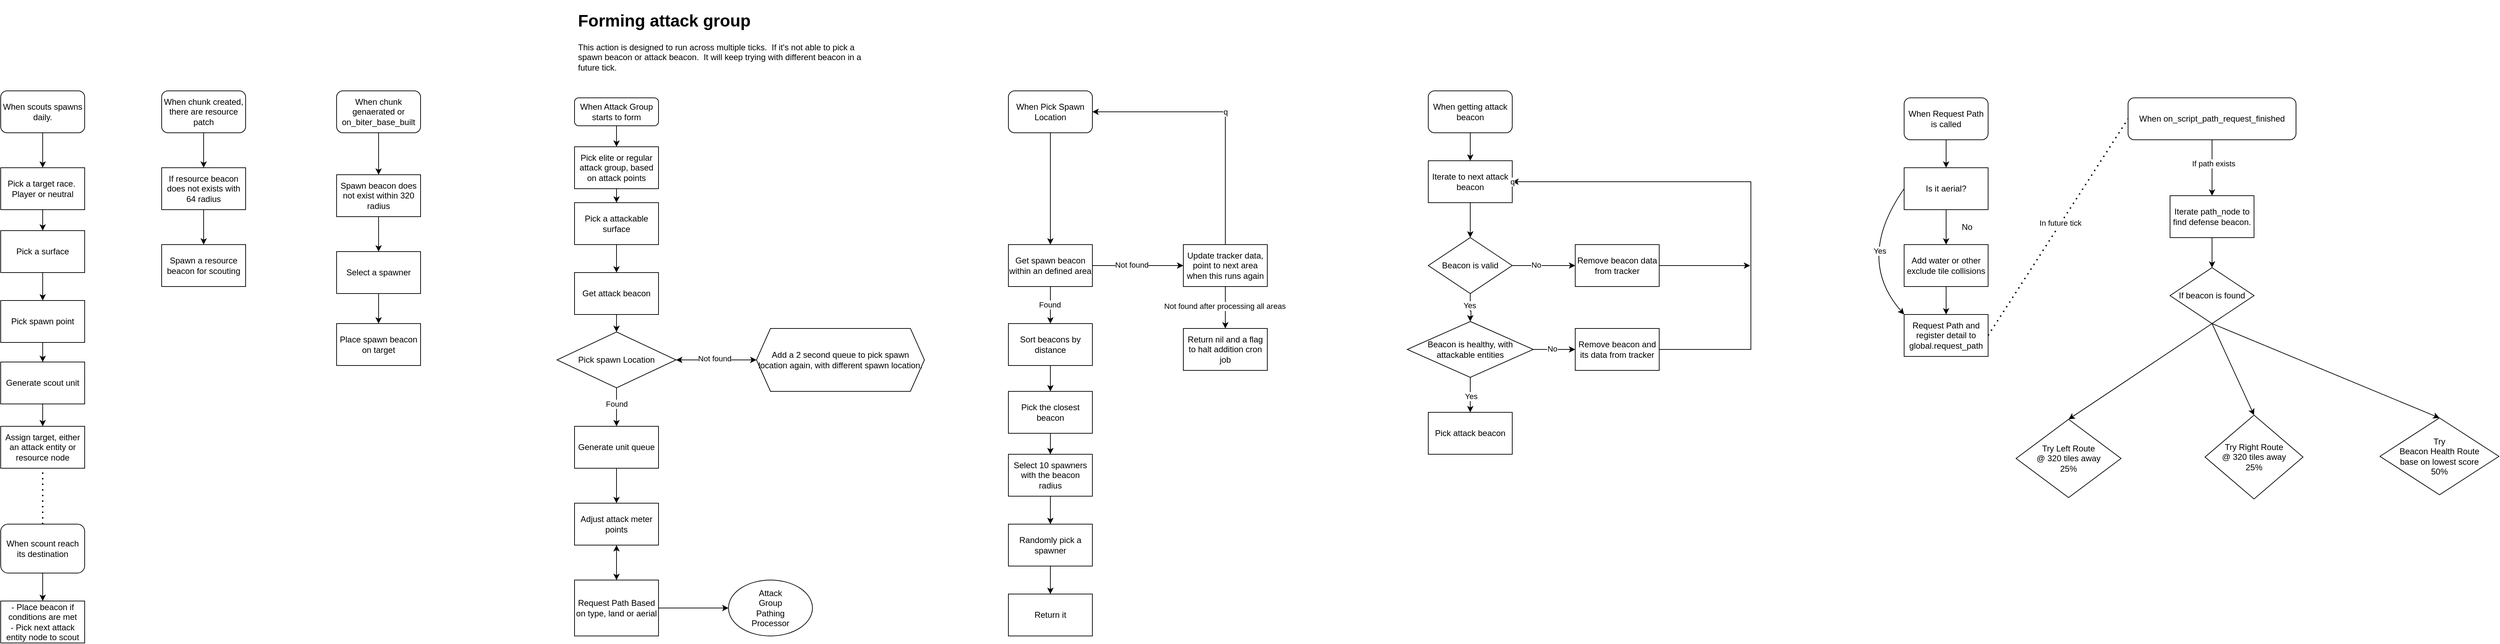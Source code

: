 <mxfile version="24.0.7" type="device">
  <diagram id="C5RBs43oDa-KdzZeNtuy" name="Page-1">
    <mxGraphModel dx="2234" dy="1146" grid="1" gridSize="10" guides="1" tooltips="1" connect="1" arrows="1" fold="1" page="0" pageScale="1" pageWidth="827" pageHeight="1169" math="0" shadow="0">
      <root>
        <mxCell id="WIyWlLk6GJQsqaUBKTNV-0" />
        <mxCell id="WIyWlLk6GJQsqaUBKTNV-1" parent="WIyWlLk6GJQsqaUBKTNV-0" />
        <mxCell id="H2UR6xtQbF_XBvmq5V8B-12" style="edgeStyle=orthogonalEdgeStyle;rounded=0;orthogonalLoop=1;jettySize=auto;html=1;exitX=0.5;exitY=1;exitDx=0;exitDy=0;entryX=0.5;entryY=0;entryDx=0;entryDy=0;" parent="WIyWlLk6GJQsqaUBKTNV-1" source="WIyWlLk6GJQsqaUBKTNV-3" target="H2UR6xtQbF_XBvmq5V8B-11" edge="1">
          <mxGeometry relative="1" as="geometry" />
        </mxCell>
        <mxCell id="WIyWlLk6GJQsqaUBKTNV-3" value="When Attack Group starts to form" style="rounded=1;whiteSpace=wrap;html=1;fontSize=12;glass=0;strokeWidth=1;shadow=0;" parent="WIyWlLk6GJQsqaUBKTNV-1" vertex="1">
          <mxGeometry x="160" y="10" width="120" height="40" as="geometry" />
        </mxCell>
        <mxCell id="H2UR6xtQbF_XBvmq5V8B-7" style="edgeStyle=orthogonalEdgeStyle;rounded=0;orthogonalLoop=1;jettySize=auto;html=1;entryX=0.5;entryY=0;entryDx=0;entryDy=0;exitX=0.5;exitY=1;exitDx=0;exitDy=0;" parent="WIyWlLk6GJQsqaUBKTNV-1" source="H2UR6xtQbF_XBvmq5V8B-11" target="H2UR6xtQbF_XBvmq5V8B-14" edge="1">
          <mxGeometry relative="1" as="geometry">
            <mxPoint x="220" y="210" as="sourcePoint" />
            <mxPoint x="220" y="270" as="targetPoint" />
          </mxGeometry>
        </mxCell>
        <mxCell id="H2UR6xtQbF_XBvmq5V8B-11" value="Pick elite or regular attack group, based on attack points" style="rounded=0;whiteSpace=wrap;html=1;" parent="WIyWlLk6GJQsqaUBKTNV-1" vertex="1">
          <mxGeometry x="160" y="80" width="120" height="60" as="geometry" />
        </mxCell>
        <mxCell id="H2UR6xtQbF_XBvmq5V8B-16" style="edgeStyle=orthogonalEdgeStyle;rounded=0;orthogonalLoop=1;jettySize=auto;html=1;exitX=0.5;exitY=1;exitDx=0;exitDy=0;entryX=0.5;entryY=0;entryDx=0;entryDy=0;" parent="WIyWlLk6GJQsqaUBKTNV-1" source="H2UR6xtQbF_XBvmq5V8B-14" target="H2UR6xtQbF_XBvmq5V8B-28" edge="1">
          <mxGeometry relative="1" as="geometry" />
        </mxCell>
        <mxCell id="H2UR6xtQbF_XBvmq5V8B-14" value="Pick a attackable surface" style="rounded=0;whiteSpace=wrap;html=1;" parent="WIyWlLk6GJQsqaUBKTNV-1" vertex="1">
          <mxGeometry x="160" y="160" width="120" height="60" as="geometry" />
        </mxCell>
        <mxCell id="H2UR6xtQbF_XBvmq5V8B-19" style="edgeStyle=orthogonalEdgeStyle;rounded=0;orthogonalLoop=1;jettySize=auto;html=1;exitX=0.5;exitY=1;exitDx=0;exitDy=0;" parent="WIyWlLk6GJQsqaUBKTNV-1" source="XqgsmhrSzL_DvYhuzCrN-27" target="H2UR6xtQbF_XBvmq5V8B-20" edge="1">
          <mxGeometry relative="1" as="geometry">
            <mxPoint x="220" y="490" as="targetPoint" />
          </mxGeometry>
        </mxCell>
        <mxCell id="XqgsmhrSzL_DvYhuzCrN-37" value="Found" style="edgeLabel;html=1;align=center;verticalAlign=middle;resizable=0;points=[];" parent="H2UR6xtQbF_XBvmq5V8B-19" vertex="1" connectable="0">
          <mxGeometry x="0.222" y="-1" relative="1" as="geometry">
            <mxPoint x="1" y="-11" as="offset" />
          </mxGeometry>
        </mxCell>
        <mxCell id="H2UR6xtQbF_XBvmq5V8B-18" value="Add a 2 second queue to pick spawn location again, with different spawn location." style="shape=hexagon;perimeter=hexagonPerimeter2;whiteSpace=wrap;html=1;fixedSize=1;" parent="WIyWlLk6GJQsqaUBKTNV-1" vertex="1">
          <mxGeometry x="420" y="340" width="240" height="90" as="geometry" />
        </mxCell>
        <mxCell id="H2UR6xtQbF_XBvmq5V8B-21" style="edgeStyle=orthogonalEdgeStyle;rounded=0;orthogonalLoop=1;jettySize=auto;html=1;" parent="WIyWlLk6GJQsqaUBKTNV-1" source="H2UR6xtQbF_XBvmq5V8B-20" target="H2UR6xtQbF_XBvmq5V8B-22" edge="1">
          <mxGeometry relative="1" as="geometry">
            <mxPoint x="220" y="620" as="targetPoint" />
          </mxGeometry>
        </mxCell>
        <mxCell id="H2UR6xtQbF_XBvmq5V8B-20" value="Generate unit queue" style="rounded=0;whiteSpace=wrap;html=1;" parent="WIyWlLk6GJQsqaUBKTNV-1" vertex="1">
          <mxGeometry x="160" y="480" width="120" height="60" as="geometry" />
        </mxCell>
        <mxCell id="H2UR6xtQbF_XBvmq5V8B-22" value="Adjust attack meter points" style="rounded=0;whiteSpace=wrap;html=1;" parent="WIyWlLk6GJQsqaUBKTNV-1" vertex="1">
          <mxGeometry x="160" y="590" width="120" height="60" as="geometry" />
        </mxCell>
        <mxCell id="H2UR6xtQbF_XBvmq5V8B-23" value="" style="endArrow=classic;startArrow=classic;html=1;rounded=0;entryX=0;entryY=0.5;entryDx=0;entryDy=0;exitX=1;exitY=0.5;exitDx=0;exitDy=0;" parent="WIyWlLk6GJQsqaUBKTNV-1" source="XqgsmhrSzL_DvYhuzCrN-27" target="H2UR6xtQbF_XBvmq5V8B-18" edge="1">
          <mxGeometry width="50" height="50" relative="1" as="geometry">
            <mxPoint x="280" y="270" as="sourcePoint" />
            <mxPoint x="400" y="269.5" as="targetPoint" />
          </mxGeometry>
        </mxCell>
        <mxCell id="XqgsmhrSzL_DvYhuzCrN-34" value="Not found" style="edgeLabel;html=1;align=center;verticalAlign=middle;resizable=0;points=[];" parent="H2UR6xtQbF_XBvmq5V8B-23" vertex="1" connectable="0">
          <mxGeometry x="-0.053" y="2" relative="1" as="geometry">
            <mxPoint as="offset" />
          </mxGeometry>
        </mxCell>
        <mxCell id="cl8FKbShSoNVyvX0lUh5-0" style="edgeStyle=orthogonalEdgeStyle;rounded=0;orthogonalLoop=1;jettySize=auto;html=1;exitX=0.5;exitY=1;exitDx=0;exitDy=0;entryX=0.5;entryY=0;entryDx=0;entryDy=0;" parent="WIyWlLk6GJQsqaUBKTNV-1" source="H2UR6xtQbF_XBvmq5V8B-26" target="H2UR6xtQbF_XBvmq5V8B-30" edge="1">
          <mxGeometry relative="1" as="geometry" />
        </mxCell>
        <mxCell id="H2UR6xtQbF_XBvmq5V8B-26" value="When Pick Spawn Location" style="rounded=1;whiteSpace=wrap;html=1;" parent="WIyWlLk6GJQsqaUBKTNV-1" vertex="1">
          <mxGeometry x="780" width="120" height="60" as="geometry" />
        </mxCell>
        <mxCell id="H2UR6xtQbF_XBvmq5V8B-28" value="Get attack beacon" style="rounded=0;whiteSpace=wrap;html=1;" parent="WIyWlLk6GJQsqaUBKTNV-1" vertex="1">
          <mxGeometry x="160" y="260" width="120" height="60" as="geometry" />
        </mxCell>
        <mxCell id="H2UR6xtQbF_XBvmq5V8B-31" style="edgeStyle=orthogonalEdgeStyle;rounded=0;orthogonalLoop=1;jettySize=auto;html=1;" parent="WIyWlLk6GJQsqaUBKTNV-1" source="H2UR6xtQbF_XBvmq5V8B-30" target="H2UR6xtQbF_XBvmq5V8B-32" edge="1">
          <mxGeometry relative="1" as="geometry">
            <mxPoint x="840" y="340" as="targetPoint" />
          </mxGeometry>
        </mxCell>
        <mxCell id="XqgsmhrSzL_DvYhuzCrN-33" value="Found" style="edgeLabel;html=1;align=center;verticalAlign=middle;resizable=0;points=[];" parent="H2UR6xtQbF_XBvmq5V8B-31" vertex="1" connectable="0">
          <mxGeometry x="-0.038" y="-1" relative="1" as="geometry">
            <mxPoint as="offset" />
          </mxGeometry>
        </mxCell>
        <mxCell id="H2UR6xtQbF_XBvmq5V8B-44" style="edgeStyle=orthogonalEdgeStyle;rounded=0;orthogonalLoop=1;jettySize=auto;html=1;" parent="WIyWlLk6GJQsqaUBKTNV-1" source="H2UR6xtQbF_XBvmq5V8B-30" edge="1">
          <mxGeometry relative="1" as="geometry">
            <mxPoint x="1030" y="250" as="targetPoint" />
          </mxGeometry>
        </mxCell>
        <mxCell id="XqgsmhrSzL_DvYhuzCrN-32" value="Not found" style="edgeLabel;html=1;align=center;verticalAlign=middle;resizable=0;points=[];" parent="H2UR6xtQbF_XBvmq5V8B-44" vertex="1" connectable="0">
          <mxGeometry x="-0.142" y="1" relative="1" as="geometry">
            <mxPoint as="offset" />
          </mxGeometry>
        </mxCell>
        <mxCell id="H2UR6xtQbF_XBvmq5V8B-30" value="Get spawn beacon within an defined area" style="rounded=0;whiteSpace=wrap;html=1;" parent="WIyWlLk6GJQsqaUBKTNV-1" vertex="1">
          <mxGeometry x="780" y="220" width="120" height="60" as="geometry" />
        </mxCell>
        <mxCell id="H2UR6xtQbF_XBvmq5V8B-33" style="edgeStyle=orthogonalEdgeStyle;rounded=0;orthogonalLoop=1;jettySize=auto;html=1;" parent="WIyWlLk6GJQsqaUBKTNV-1" source="H2UR6xtQbF_XBvmq5V8B-32" target="H2UR6xtQbF_XBvmq5V8B-34" edge="1">
          <mxGeometry relative="1" as="geometry">
            <mxPoint x="840" y="430" as="targetPoint" />
          </mxGeometry>
        </mxCell>
        <mxCell id="H2UR6xtQbF_XBvmq5V8B-32" value="Sort beacons by distance" style="rounded=0;whiteSpace=wrap;html=1;" parent="WIyWlLk6GJQsqaUBKTNV-1" vertex="1">
          <mxGeometry x="780" y="333" width="120" height="60" as="geometry" />
        </mxCell>
        <mxCell id="H2UR6xtQbF_XBvmq5V8B-35" style="edgeStyle=orthogonalEdgeStyle;rounded=0;orthogonalLoop=1;jettySize=auto;html=1;" parent="WIyWlLk6GJQsqaUBKTNV-1" source="H2UR6xtQbF_XBvmq5V8B-34" target="H2UR6xtQbF_XBvmq5V8B-36" edge="1">
          <mxGeometry relative="1" as="geometry">
            <mxPoint x="840" y="550" as="targetPoint" />
          </mxGeometry>
        </mxCell>
        <mxCell id="H2UR6xtQbF_XBvmq5V8B-34" value="Pick the closest beacon" style="rounded=0;whiteSpace=wrap;html=1;" parent="WIyWlLk6GJQsqaUBKTNV-1" vertex="1">
          <mxGeometry x="780" y="430" width="120" height="60" as="geometry" />
        </mxCell>
        <mxCell id="H2UR6xtQbF_XBvmq5V8B-37" style="edgeStyle=orthogonalEdgeStyle;rounded=0;orthogonalLoop=1;jettySize=auto;html=1;" parent="WIyWlLk6GJQsqaUBKTNV-1" source="H2UR6xtQbF_XBvmq5V8B-36" target="H2UR6xtQbF_XBvmq5V8B-38" edge="1">
          <mxGeometry relative="1" as="geometry">
            <mxPoint x="840" y="630" as="targetPoint" />
          </mxGeometry>
        </mxCell>
        <mxCell id="H2UR6xtQbF_XBvmq5V8B-36" value="Select 10 spawners with the beacon radius" style="rounded=0;whiteSpace=wrap;html=1;" parent="WIyWlLk6GJQsqaUBKTNV-1" vertex="1">
          <mxGeometry x="780" y="520" width="120" height="60" as="geometry" />
        </mxCell>
        <mxCell id="H2UR6xtQbF_XBvmq5V8B-41" style="edgeStyle=orthogonalEdgeStyle;rounded=0;orthogonalLoop=1;jettySize=auto;html=1;exitX=0.5;exitY=1;exitDx=0;exitDy=0;" parent="WIyWlLk6GJQsqaUBKTNV-1" source="H2UR6xtQbF_XBvmq5V8B-38" target="H2UR6xtQbF_XBvmq5V8B-42" edge="1">
          <mxGeometry relative="1" as="geometry">
            <mxPoint x="840" y="720" as="targetPoint" />
          </mxGeometry>
        </mxCell>
        <mxCell id="H2UR6xtQbF_XBvmq5V8B-38" value="Randomly pick a spawner" style="rounded=0;whiteSpace=wrap;html=1;" parent="WIyWlLk6GJQsqaUBKTNV-1" vertex="1">
          <mxGeometry x="780" y="620" width="120" height="60" as="geometry" />
        </mxCell>
        <mxCell id="H2UR6xtQbF_XBvmq5V8B-42" value="Return it" style="rounded=0;whiteSpace=wrap;html=1;" parent="WIyWlLk6GJQsqaUBKTNV-1" vertex="1">
          <mxGeometry x="780" y="720" width="120" height="60" as="geometry" />
        </mxCell>
        <mxCell id="H2UR6xtQbF_XBvmq5V8B-49" value="q" style="edgeStyle=orthogonalEdgeStyle;rounded=0;orthogonalLoop=1;jettySize=auto;html=1;entryX=1;entryY=0.5;entryDx=0;entryDy=0;" parent="WIyWlLk6GJQsqaUBKTNV-1" source="H2UR6xtQbF_XBvmq5V8B-48" target="H2UR6xtQbF_XBvmq5V8B-26" edge="1">
          <mxGeometry relative="1" as="geometry">
            <mxPoint x="1090" y="20" as="targetPoint" />
            <Array as="points">
              <mxPoint x="1090" y="30" />
            </Array>
          </mxGeometry>
        </mxCell>
        <mxCell id="H2UR6xtQbF_XBvmq5V8B-48" value="Update tracker data, point to next area when this runs again" style="rounded=0;whiteSpace=wrap;html=1;" parent="WIyWlLk6GJQsqaUBKTNV-1" vertex="1">
          <mxGeometry x="1030" y="220" width="120" height="60" as="geometry" />
        </mxCell>
        <mxCell id="H2UR6xtQbF_XBvmq5V8B-51" value="" style="endArrow=classic;html=1;rounded=0;exitX=0.5;exitY=1;exitDx=0;exitDy=0;" parent="WIyWlLk6GJQsqaUBKTNV-1" source="H2UR6xtQbF_XBvmq5V8B-48" edge="1">
          <mxGeometry width="50" height="50" relative="1" as="geometry">
            <mxPoint x="860" y="360" as="sourcePoint" />
            <mxPoint x="1090" y="340" as="targetPoint" />
          </mxGeometry>
        </mxCell>
        <mxCell id="XqgsmhrSzL_DvYhuzCrN-31" value="Not found after processing all areas" style="edgeLabel;html=1;align=center;verticalAlign=middle;resizable=0;points=[];" parent="H2UR6xtQbF_XBvmq5V8B-51" vertex="1" connectable="0">
          <mxGeometry x="-0.117" y="-1" relative="1" as="geometry">
            <mxPoint y="1" as="offset" />
          </mxGeometry>
        </mxCell>
        <mxCell id="H2UR6xtQbF_XBvmq5V8B-53" value="Return nil and a flag to halt addition cron job" style="rounded=0;whiteSpace=wrap;html=1;" parent="WIyWlLk6GJQsqaUBKTNV-1" vertex="1">
          <mxGeometry x="1030" y="340" width="120" height="60" as="geometry" />
        </mxCell>
        <mxCell id="H2UR6xtQbF_XBvmq5V8B-55" style="edgeStyle=orthogonalEdgeStyle;rounded=0;orthogonalLoop=1;jettySize=auto;html=1;exitX=0.5;exitY=1;exitDx=0;exitDy=0;" parent="WIyWlLk6GJQsqaUBKTNV-1" source="H2UR6xtQbF_XBvmq5V8B-54" target="H2UR6xtQbF_XBvmq5V8B-56" edge="1">
          <mxGeometry relative="1" as="geometry">
            <mxPoint x="1440" y="90" as="targetPoint" />
          </mxGeometry>
        </mxCell>
        <mxCell id="H2UR6xtQbF_XBvmq5V8B-54" value="When getting attack beacon" style="rounded=1;whiteSpace=wrap;html=1;" parent="WIyWlLk6GJQsqaUBKTNV-1" vertex="1">
          <mxGeometry x="1380" width="120" height="60" as="geometry" />
        </mxCell>
        <mxCell id="H2UR6xtQbF_XBvmq5V8B-56" value="Iterate to next attack beacon" style="rounded=0;whiteSpace=wrap;html=1;" parent="WIyWlLk6GJQsqaUBKTNV-1" vertex="1">
          <mxGeometry x="1380" y="100" width="120" height="60" as="geometry" />
        </mxCell>
        <mxCell id="H2UR6xtQbF_XBvmq5V8B-64" style="edgeStyle=orthogonalEdgeStyle;rounded=0;orthogonalLoop=1;jettySize=auto;html=1;exitX=0.5;exitY=1;exitDx=0;exitDy=0;entryX=0.5;entryY=0;entryDx=0;entryDy=0;" parent="WIyWlLk6GJQsqaUBKTNV-1" source="XqgsmhrSzL_DvYhuzCrN-28" target="XqgsmhrSzL_DvYhuzCrN-41" edge="1">
          <mxGeometry relative="1" as="geometry">
            <mxPoint x="1440" y="340" as="targetPoint" />
            <Array as="points">
              <mxPoint x="1440" y="315" />
              <mxPoint x="1441" y="315" />
              <mxPoint x="1441" y="323" />
            </Array>
          </mxGeometry>
        </mxCell>
        <mxCell id="XqgsmhrSzL_DvYhuzCrN-30" value="Yes" style="edgeLabel;html=1;align=center;verticalAlign=middle;resizable=0;points=[];" parent="H2UR6xtQbF_XBvmq5V8B-64" vertex="1" connectable="0">
          <mxGeometry x="-0.18" y="-1" relative="1" as="geometry">
            <mxPoint as="offset" />
          </mxGeometry>
        </mxCell>
        <mxCell id="H2UR6xtQbF_XBvmq5V8B-66" style="edgeStyle=orthogonalEdgeStyle;rounded=0;orthogonalLoop=1;jettySize=auto;html=1;exitX=1;exitY=0.5;exitDx=0;exitDy=0;" parent="WIyWlLk6GJQsqaUBKTNV-1" source="XqgsmhrSzL_DvYhuzCrN-28" target="H2UR6xtQbF_XBvmq5V8B-67" edge="1">
          <mxGeometry relative="1" as="geometry">
            <mxPoint x="1560" y="250" as="targetPoint" />
          </mxGeometry>
        </mxCell>
        <mxCell id="XqgsmhrSzL_DvYhuzCrN-29" value="No" style="edgeLabel;html=1;align=center;verticalAlign=middle;resizable=0;points=[];" parent="H2UR6xtQbF_XBvmq5V8B-66" vertex="1" connectable="0">
          <mxGeometry x="-0.244" y="2" relative="1" as="geometry">
            <mxPoint y="1" as="offset" />
          </mxGeometry>
        </mxCell>
        <mxCell id="H2UR6xtQbF_XBvmq5V8B-61" value="" style="endArrow=classic;html=1;rounded=0;exitX=0.5;exitY=1;exitDx=0;exitDy=0;entryX=0.5;entryY=0;entryDx=0;entryDy=0;" parent="WIyWlLk6GJQsqaUBKTNV-1" source="H2UR6xtQbF_XBvmq5V8B-56" target="XqgsmhrSzL_DvYhuzCrN-28" edge="1">
          <mxGeometry width="50" height="50" relative="1" as="geometry">
            <mxPoint x="1430" y="360" as="sourcePoint" />
            <mxPoint x="1440" y="220" as="targetPoint" />
          </mxGeometry>
        </mxCell>
        <mxCell id="H2UR6xtQbF_XBvmq5V8B-68" style="edgeStyle=orthogonalEdgeStyle;rounded=0;orthogonalLoop=1;jettySize=auto;html=1;exitX=1;exitY=0.5;exitDx=0;exitDy=0;" parent="WIyWlLk6GJQsqaUBKTNV-1" source="XqgsmhrSzL_DvYhuzCrN-41" target="H2UR6xtQbF_XBvmq5V8B-69" edge="1">
          <mxGeometry relative="1" as="geometry">
            <mxPoint x="1580" y="370" as="targetPoint" />
            <mxPoint x="1500" y="370" as="sourcePoint" />
          </mxGeometry>
        </mxCell>
        <mxCell id="XqgsmhrSzL_DvYhuzCrN-42" value="No" style="edgeLabel;html=1;align=center;verticalAlign=middle;resizable=0;points=[];" parent="H2UR6xtQbF_XBvmq5V8B-68" vertex="1" connectable="0">
          <mxGeometry x="-0.141" y="1" relative="1" as="geometry">
            <mxPoint x="1" as="offset" />
          </mxGeometry>
        </mxCell>
        <mxCell id="H2UR6xtQbF_XBvmq5V8B-71" style="edgeStyle=orthogonalEdgeStyle;rounded=0;orthogonalLoop=1;jettySize=auto;html=1;exitX=0.5;exitY=1;exitDx=0;exitDy=0;" parent="WIyWlLk6GJQsqaUBKTNV-1" source="XqgsmhrSzL_DvYhuzCrN-41" target="H2UR6xtQbF_XBvmq5V8B-72" edge="1">
          <mxGeometry relative="1" as="geometry">
            <mxPoint x="1440" y="450" as="targetPoint" />
            <mxPoint x="1440" y="400" as="sourcePoint" />
          </mxGeometry>
        </mxCell>
        <mxCell id="XqgsmhrSzL_DvYhuzCrN-43" value="Yes" style="edgeLabel;html=1;align=center;verticalAlign=middle;resizable=0;points=[];" parent="H2UR6xtQbF_XBvmq5V8B-71" vertex="1" connectable="0">
          <mxGeometry x="0.018" y="1" relative="1" as="geometry">
            <mxPoint y="1" as="offset" />
          </mxGeometry>
        </mxCell>
        <mxCell id="H2UR6xtQbF_XBvmq5V8B-74" style="edgeStyle=orthogonalEdgeStyle;rounded=0;orthogonalLoop=1;jettySize=auto;html=1;exitX=1;exitY=0.5;exitDx=0;exitDy=0;" parent="WIyWlLk6GJQsqaUBKTNV-1" source="H2UR6xtQbF_XBvmq5V8B-67" edge="1">
          <mxGeometry relative="1" as="geometry">
            <mxPoint x="1840" y="250" as="targetPoint" />
          </mxGeometry>
        </mxCell>
        <mxCell id="H2UR6xtQbF_XBvmq5V8B-67" value="Remove beacon data from tracker" style="rounded=0;whiteSpace=wrap;html=1;" parent="WIyWlLk6GJQsqaUBKTNV-1" vertex="1">
          <mxGeometry x="1590" y="220" width="120" height="60" as="geometry" />
        </mxCell>
        <mxCell id="H2UR6xtQbF_XBvmq5V8B-73" value="q" style="edgeStyle=orthogonalEdgeStyle;rounded=0;orthogonalLoop=1;jettySize=auto;html=1;entryX=1;entryY=0.5;entryDx=0;entryDy=0;" parent="WIyWlLk6GJQsqaUBKTNV-1" source="H2UR6xtQbF_XBvmq5V8B-69" target="H2UR6xtQbF_XBvmq5V8B-56" edge="1">
          <mxGeometry x="1" relative="1" as="geometry">
            <mxPoint x="1840" y="110" as="targetPoint" />
            <Array as="points">
              <mxPoint x="1841" y="370" />
              <mxPoint x="1841" y="130" />
            </Array>
            <mxPoint as="offset" />
          </mxGeometry>
        </mxCell>
        <mxCell id="H2UR6xtQbF_XBvmq5V8B-69" value="Remove beacon and its data from tracker" style="rounded=0;whiteSpace=wrap;html=1;" parent="WIyWlLk6GJQsqaUBKTNV-1" vertex="1">
          <mxGeometry x="1590" y="340" width="120" height="60" as="geometry" />
        </mxCell>
        <mxCell id="H2UR6xtQbF_XBvmq5V8B-72" value="Pick attack beacon" style="rounded=0;whiteSpace=wrap;html=1;" parent="WIyWlLk6GJQsqaUBKTNV-1" vertex="1">
          <mxGeometry x="1380" y="460" width="120" height="60" as="geometry" />
        </mxCell>
        <mxCell id="H2UR6xtQbF_XBvmq5V8B-75" value="When chunk genaerated or on_biter_base_built" style="rounded=1;whiteSpace=wrap;html=1;" parent="WIyWlLk6GJQsqaUBKTNV-1" vertex="1">
          <mxGeometry x="-180" width="120" height="60" as="geometry" />
        </mxCell>
        <mxCell id="H2UR6xtQbF_XBvmq5V8B-76" value="" style="endArrow=classic;html=1;rounded=0;exitX=0.5;exitY=1;exitDx=0;exitDy=0;" parent="WIyWlLk6GJQsqaUBKTNV-1" source="H2UR6xtQbF_XBvmq5V8B-75" edge="1">
          <mxGeometry width="50" height="50" relative="1" as="geometry">
            <mxPoint x="-340" y="160" as="sourcePoint" />
            <mxPoint x="-120" y="120" as="targetPoint" />
          </mxGeometry>
        </mxCell>
        <mxCell id="H2UR6xtQbF_XBvmq5V8B-78" style="edgeStyle=orthogonalEdgeStyle;rounded=0;orthogonalLoop=1;jettySize=auto;html=1;" parent="WIyWlLk6GJQsqaUBKTNV-1" source="H2UR6xtQbF_XBvmq5V8B-77" target="H2UR6xtQbF_XBvmq5V8B-79" edge="1">
          <mxGeometry relative="1" as="geometry">
            <mxPoint x="-120" y="230" as="targetPoint" />
          </mxGeometry>
        </mxCell>
        <mxCell id="H2UR6xtQbF_XBvmq5V8B-77" value="Spawn beacon does not exist within 320 radius" style="rounded=0;whiteSpace=wrap;html=1;" parent="WIyWlLk6GJQsqaUBKTNV-1" vertex="1">
          <mxGeometry x="-180" y="120" width="120" height="60" as="geometry" />
        </mxCell>
        <mxCell id="H2UR6xtQbF_XBvmq5V8B-79" value="Select a spawner" style="rounded=0;whiteSpace=wrap;html=1;" parent="WIyWlLk6GJQsqaUBKTNV-1" vertex="1">
          <mxGeometry x="-180" y="230" width="120" height="60" as="geometry" />
        </mxCell>
        <mxCell id="H2UR6xtQbF_XBvmq5V8B-80" value="" style="endArrow=classic;html=1;rounded=0;exitX=0.5;exitY=1;exitDx=0;exitDy=0;" parent="WIyWlLk6GJQsqaUBKTNV-1" source="H2UR6xtQbF_XBvmq5V8B-79" target="H2UR6xtQbF_XBvmq5V8B-81" edge="1">
          <mxGeometry width="50" height="50" relative="1" as="geometry">
            <mxPoint x="-340" y="160" as="sourcePoint" />
            <mxPoint x="-120" y="350" as="targetPoint" />
          </mxGeometry>
        </mxCell>
        <mxCell id="H2UR6xtQbF_XBvmq5V8B-81" value="Place spawn beacon on target" style="rounded=0;whiteSpace=wrap;html=1;" parent="WIyWlLk6GJQsqaUBKTNV-1" vertex="1">
          <mxGeometry x="-180" y="333" width="120" height="60" as="geometry" />
        </mxCell>
        <mxCell id="H2UR6xtQbF_XBvmq5V8B-84" value="&lt;h1&gt;Forming attack group&lt;/h1&gt;&lt;p&gt;This action is designed to run across multiple ticks.&amp;nbsp; If it&#39;s not able to pick a spawn beacon&amp;nbsp;or attack beacon.&amp;nbsp; It will keep trying with different beacon in a future tick.&lt;/p&gt;" style="text;html=1;strokeColor=none;fillColor=none;spacing=5;spacingTop=-20;whiteSpace=wrap;overflow=hidden;rounded=0;" parent="WIyWlLk6GJQsqaUBKTNV-1" vertex="1">
          <mxGeometry x="160" y="-120" width="430" height="120" as="geometry" />
        </mxCell>
        <mxCell id="H2UR6xtQbF_XBvmq5V8B-90" style="edgeStyle=orthogonalEdgeStyle;rounded=0;orthogonalLoop=1;jettySize=auto;html=1;exitX=0.5;exitY=1;exitDx=0;exitDy=0;" parent="WIyWlLk6GJQsqaUBKTNV-1" source="H2UR6xtQbF_XBvmq5V8B-88" target="H2UR6xtQbF_XBvmq5V8B-91" edge="1">
          <mxGeometry relative="1" as="geometry">
            <mxPoint x="-370" y="100" as="targetPoint" />
          </mxGeometry>
        </mxCell>
        <mxCell id="H2UR6xtQbF_XBvmq5V8B-88" value="When chunk created, there are resource patch" style="rounded=1;whiteSpace=wrap;html=1;" parent="WIyWlLk6GJQsqaUBKTNV-1" vertex="1">
          <mxGeometry x="-430" width="120" height="60" as="geometry" />
        </mxCell>
        <mxCell id="H2UR6xtQbF_XBvmq5V8B-94" style="edgeStyle=orthogonalEdgeStyle;rounded=0;orthogonalLoop=1;jettySize=auto;html=1;exitX=0.5;exitY=1;exitDx=0;exitDy=0;" parent="WIyWlLk6GJQsqaUBKTNV-1" source="H2UR6xtQbF_XBvmq5V8B-91" target="H2UR6xtQbF_XBvmq5V8B-97" edge="1">
          <mxGeometry relative="1" as="geometry">
            <mxPoint x="-370" y="210" as="targetPoint" />
          </mxGeometry>
        </mxCell>
        <mxCell id="H2UR6xtQbF_XBvmq5V8B-91" value="If resource beacon does not exists with 64 radius" style="rounded=0;whiteSpace=wrap;html=1;" parent="WIyWlLk6GJQsqaUBKTNV-1" vertex="1">
          <mxGeometry x="-430" y="110" width="120" height="60" as="geometry" />
        </mxCell>
        <mxCell id="H2UR6xtQbF_XBvmq5V8B-97" value="Spawn a resource beacon for scouting" style="rounded=0;whiteSpace=wrap;html=1;" parent="WIyWlLk6GJQsqaUBKTNV-1" vertex="1">
          <mxGeometry x="-430" y="220" width="120" height="60" as="geometry" />
        </mxCell>
        <mxCell id="6TCvZa7t76qwlJjQ8sRG-1" style="edgeStyle=orthogonalEdgeStyle;rounded=0;orthogonalLoop=1;jettySize=auto;html=1;entryX=0.5;entryY=0;entryDx=0;entryDy=0;" parent="WIyWlLk6GJQsqaUBKTNV-1" source="6TCvZa7t76qwlJjQ8sRG-0" edge="1">
          <mxGeometry relative="1" as="geometry">
            <mxPoint x="-600" y="110" as="targetPoint" />
          </mxGeometry>
        </mxCell>
        <mxCell id="6TCvZa7t76qwlJjQ8sRG-0" value="When scouts spawns daily." style="rounded=1;whiteSpace=wrap;html=1;" parent="WIyWlLk6GJQsqaUBKTNV-1" vertex="1">
          <mxGeometry x="-660" width="120" height="60" as="geometry" />
        </mxCell>
        <mxCell id="6TCvZa7t76qwlJjQ8sRG-7" style="edgeStyle=orthogonalEdgeStyle;rounded=0;orthogonalLoop=1;jettySize=auto;html=1;exitX=0.5;exitY=1;exitDx=0;exitDy=0;" parent="WIyWlLk6GJQsqaUBKTNV-1" edge="1">
          <mxGeometry relative="1" as="geometry">
            <mxPoint x="-600" y="200" as="targetPoint" />
            <mxPoint x="-600" y="170" as="sourcePoint" />
          </mxGeometry>
        </mxCell>
        <mxCell id="6TCvZa7t76qwlJjQ8sRG-8" value="Pick a target race.&amp;nbsp; Player or neutral" style="rounded=0;whiteSpace=wrap;html=1;" parent="WIyWlLk6GJQsqaUBKTNV-1" vertex="1">
          <mxGeometry x="-660" y="110" width="120" height="60" as="geometry" />
        </mxCell>
        <mxCell id="6TCvZa7t76qwlJjQ8sRG-9" value="Pick a surface" style="rounded=0;whiteSpace=wrap;html=1;" parent="WIyWlLk6GJQsqaUBKTNV-1" vertex="1">
          <mxGeometry x="-660" y="200" width="120" height="60" as="geometry" />
        </mxCell>
        <mxCell id="6TCvZa7t76qwlJjQ8sRG-15" style="edgeStyle=orthogonalEdgeStyle;rounded=0;orthogonalLoop=1;jettySize=auto;html=1;exitX=0.5;exitY=1;exitDx=0;exitDy=0;" parent="WIyWlLk6GJQsqaUBKTNV-1" source="6TCvZa7t76qwlJjQ8sRG-9" target="6TCvZa7t76qwlJjQ8sRG-16" edge="1">
          <mxGeometry relative="1" as="geometry">
            <mxPoint x="-600" y="400" as="targetPoint" />
            <mxPoint x="-600" y="360" as="sourcePoint" />
          </mxGeometry>
        </mxCell>
        <mxCell id="6TCvZa7t76qwlJjQ8sRG-20" style="edgeStyle=orthogonalEdgeStyle;rounded=0;orthogonalLoop=1;jettySize=auto;html=1;exitX=0.5;exitY=1;exitDx=0;exitDy=0;" parent="WIyWlLk6GJQsqaUBKTNV-1" source="6TCvZa7t76qwlJjQ8sRG-16" target="6TCvZa7t76qwlJjQ8sRG-21" edge="1">
          <mxGeometry relative="1" as="geometry">
            <mxPoint x="-600" y="500" as="targetPoint" />
          </mxGeometry>
        </mxCell>
        <mxCell id="6TCvZa7t76qwlJjQ8sRG-16" value="Pick spawn point" style="rounded=0;whiteSpace=wrap;html=1;" parent="WIyWlLk6GJQsqaUBKTNV-1" vertex="1">
          <mxGeometry x="-660" y="300" width="120" height="60" as="geometry" />
        </mxCell>
        <mxCell id="6TCvZa7t76qwlJjQ8sRG-24" style="edgeStyle=orthogonalEdgeStyle;rounded=0;orthogonalLoop=1;jettySize=auto;html=1;exitX=0.5;exitY=1;exitDx=0;exitDy=0;" parent="WIyWlLk6GJQsqaUBKTNV-1" source="6TCvZa7t76qwlJjQ8sRG-21" target="6TCvZa7t76qwlJjQ8sRG-25" edge="1">
          <mxGeometry relative="1" as="geometry">
            <mxPoint x="-600" y="490" as="targetPoint" />
          </mxGeometry>
        </mxCell>
        <mxCell id="6TCvZa7t76qwlJjQ8sRG-21" value="Generate scout unit" style="rounded=0;whiteSpace=wrap;html=1;" parent="WIyWlLk6GJQsqaUBKTNV-1" vertex="1">
          <mxGeometry x="-660" y="388" width="120" height="60" as="geometry" />
        </mxCell>
        <mxCell id="6TCvZa7t76qwlJjQ8sRG-25" value="Assign target, either an attack entity or resource node" style="rounded=0;whiteSpace=wrap;html=1;" parent="WIyWlLk6GJQsqaUBKTNV-1" vertex="1">
          <mxGeometry x="-660" y="480" width="120" height="60" as="geometry" />
        </mxCell>
        <mxCell id="6TCvZa7t76qwlJjQ8sRG-26" value="When scount reach its destination" style="rounded=1;whiteSpace=wrap;html=1;" parent="WIyWlLk6GJQsqaUBKTNV-1" vertex="1">
          <mxGeometry x="-660" y="620" width="120" height="70" as="geometry" />
        </mxCell>
        <mxCell id="6TCvZa7t76qwlJjQ8sRG-27" value="" style="endArrow=classic;html=1;rounded=0;exitX=0.5;exitY=1;exitDx=0;exitDy=0;" parent="WIyWlLk6GJQsqaUBKTNV-1" source="6TCvZa7t76qwlJjQ8sRG-26" edge="1">
          <mxGeometry width="50" height="50" relative="1" as="geometry">
            <mxPoint x="-360" y="750" as="sourcePoint" />
            <mxPoint x="-600" y="730" as="targetPoint" />
          </mxGeometry>
        </mxCell>
        <mxCell id="6TCvZa7t76qwlJjQ8sRG-28" value="- Place beacon if conditions are met&lt;br&gt;- Pick next attack entity node to scout" style="rounded=0;whiteSpace=wrap;html=1;" parent="WIyWlLk6GJQsqaUBKTNV-1" vertex="1">
          <mxGeometry x="-660" y="730" width="120" height="60" as="geometry" />
        </mxCell>
        <mxCell id="6TCvZa7t76qwlJjQ8sRG-29" value="" style="endArrow=none;dashed=1;html=1;dashPattern=1 3;strokeWidth=2;rounded=0;exitX=0.5;exitY=0;exitDx=0;exitDy=0;entryX=0.5;entryY=1;entryDx=0;entryDy=0;" parent="WIyWlLk6GJQsqaUBKTNV-1" source="6TCvZa7t76qwlJjQ8sRG-26" target="6TCvZa7t76qwlJjQ8sRG-25" edge="1">
          <mxGeometry width="50" height="50" relative="1" as="geometry">
            <mxPoint x="-360" y="510" as="sourcePoint" />
            <mxPoint x="-310" y="460" as="targetPoint" />
          </mxGeometry>
        </mxCell>
        <mxCell id="cl8FKbShSoNVyvX0lUh5-1" style="edgeStyle=orthogonalEdgeStyle;rounded=0;orthogonalLoop=1;jettySize=auto;html=1;exitX=0.5;exitY=1;exitDx=0;exitDy=0;entryX=0.5;entryY=0;entryDx=0;entryDy=0;" parent="WIyWlLk6GJQsqaUBKTNV-1" source="H2UR6xtQbF_XBvmq5V8B-28" target="XqgsmhrSzL_DvYhuzCrN-27" edge="1">
          <mxGeometry relative="1" as="geometry" />
        </mxCell>
        <mxCell id="XqgsmhrSzL_DvYhuzCrN-0" value="" style="endArrow=classic;html=1;rounded=0;exitX=0.5;exitY=1;exitDx=0;exitDy=0;" parent="WIyWlLk6GJQsqaUBKTNV-1" source="H2UR6xtQbF_XBvmq5V8B-22" edge="1">
          <mxGeometry width="50" height="50" relative="1" as="geometry">
            <mxPoint x="290" y="580" as="sourcePoint" />
            <mxPoint x="220" y="700" as="targetPoint" />
          </mxGeometry>
        </mxCell>
        <mxCell id="XqgsmhrSzL_DvYhuzCrN-2" value="" style="edgeStyle=orthogonalEdgeStyle;rounded=0;orthogonalLoop=1;jettySize=auto;html=1;exitX=0.5;exitY=0;exitDx=0;exitDy=0;" parent="WIyWlLk6GJQsqaUBKTNV-1" source="XqgsmhrSzL_DvYhuzCrN-1" target="H2UR6xtQbF_XBvmq5V8B-22" edge="1">
          <mxGeometry relative="1" as="geometry" />
        </mxCell>
        <mxCell id="XqgsmhrSzL_DvYhuzCrN-4" style="edgeStyle=orthogonalEdgeStyle;rounded=0;orthogonalLoop=1;jettySize=auto;html=1;exitX=1;exitY=0.5;exitDx=0;exitDy=0;" parent="WIyWlLk6GJQsqaUBKTNV-1" source="XqgsmhrSzL_DvYhuzCrN-1" target="XqgsmhrSzL_DvYhuzCrN-5" edge="1">
          <mxGeometry relative="1" as="geometry">
            <mxPoint x="330" y="740" as="targetPoint" />
          </mxGeometry>
        </mxCell>
        <mxCell id="XqgsmhrSzL_DvYhuzCrN-1" value="Request Path Based on type, land or aerial" style="rounded=0;whiteSpace=wrap;html=1;" parent="WIyWlLk6GJQsqaUBKTNV-1" vertex="1">
          <mxGeometry x="160" y="700" width="120" height="80" as="geometry" />
        </mxCell>
        <mxCell id="XqgsmhrSzL_DvYhuzCrN-5" value="Attack&lt;br&gt;Group&lt;br&gt;Pathing&lt;br&gt;Processor" style="ellipse;whiteSpace=wrap;html=1;" parent="WIyWlLk6GJQsqaUBKTNV-1" vertex="1">
          <mxGeometry x="380" y="700" width="120" height="80" as="geometry" />
        </mxCell>
        <mxCell id="XqgsmhrSzL_DvYhuzCrN-7" style="edgeStyle=orthogonalEdgeStyle;rounded=0;orthogonalLoop=1;jettySize=auto;html=1;exitX=0.5;exitY=1;exitDx=0;exitDy=0;" parent="WIyWlLk6GJQsqaUBKTNV-1" source="XqgsmhrSzL_DvYhuzCrN-6" edge="1">
          <mxGeometry relative="1" as="geometry">
            <mxPoint x="2120" y="110" as="targetPoint" />
          </mxGeometry>
        </mxCell>
        <mxCell id="XqgsmhrSzL_DvYhuzCrN-6" value="When Request Path is called" style="rounded=1;whiteSpace=wrap;html=1;" parent="WIyWlLk6GJQsqaUBKTNV-1" vertex="1">
          <mxGeometry x="2060" y="10" width="120" height="60" as="geometry" />
        </mxCell>
        <mxCell id="XqgsmhrSzL_DvYhuzCrN-8" value="Is it aerial?" style="rounded=0;whiteSpace=wrap;html=1;" parent="WIyWlLk6GJQsqaUBKTNV-1" vertex="1">
          <mxGeometry x="2060" y="110" width="120" height="60" as="geometry" />
        </mxCell>
        <mxCell id="XqgsmhrSzL_DvYhuzCrN-9" value="" style="endArrow=classic;html=1;rounded=0;exitX=0.5;exitY=1;exitDx=0;exitDy=0;" parent="WIyWlLk6GJQsqaUBKTNV-1" source="XqgsmhrSzL_DvYhuzCrN-8" edge="1">
          <mxGeometry width="50" height="50" relative="1" as="geometry">
            <mxPoint x="1950" y="160" as="sourcePoint" />
            <mxPoint x="2120" y="220" as="targetPoint" />
          </mxGeometry>
        </mxCell>
        <mxCell id="XqgsmhrSzL_DvYhuzCrN-11" value="Add water or other exclude tile collisions" style="rounded=0;whiteSpace=wrap;html=1;" parent="WIyWlLk6GJQsqaUBKTNV-1" vertex="1">
          <mxGeometry x="2060" y="220" width="120" height="60" as="geometry" />
        </mxCell>
        <mxCell id="XqgsmhrSzL_DvYhuzCrN-13" value="No" style="text;html=1;strokeColor=none;fillColor=none;align=center;verticalAlign=middle;whiteSpace=wrap;rounded=0;" parent="WIyWlLk6GJQsqaUBKTNV-1" vertex="1">
          <mxGeometry x="2120" y="180" width="60" height="30" as="geometry" />
        </mxCell>
        <mxCell id="XqgsmhrSzL_DvYhuzCrN-14" value="" style="endArrow=classic;html=1;rounded=0;exitX=0.5;exitY=1;exitDx=0;exitDy=0;" parent="WIyWlLk6GJQsqaUBKTNV-1" source="XqgsmhrSzL_DvYhuzCrN-11" edge="1">
          <mxGeometry width="50" height="50" relative="1" as="geometry">
            <mxPoint x="1950" y="360" as="sourcePoint" />
            <mxPoint x="2120" y="320" as="targetPoint" />
          </mxGeometry>
        </mxCell>
        <mxCell id="XqgsmhrSzL_DvYhuzCrN-17" value="Request Path and register detail to global.request_path" style="rounded=0;whiteSpace=wrap;html=1;" parent="WIyWlLk6GJQsqaUBKTNV-1" vertex="1">
          <mxGeometry x="2060" y="320" width="120" height="60" as="geometry" />
        </mxCell>
        <mxCell id="XqgsmhrSzL_DvYhuzCrN-23" style="edgeStyle=orthogonalEdgeStyle;rounded=0;orthogonalLoop=1;jettySize=auto;html=1;exitX=0.5;exitY=1;exitDx=0;exitDy=0;" parent="WIyWlLk6GJQsqaUBKTNV-1" source="XqgsmhrSzL_DvYhuzCrN-19" edge="1">
          <mxGeometry relative="1" as="geometry">
            <mxPoint x="2500" y="150" as="targetPoint" />
          </mxGeometry>
        </mxCell>
        <mxCell id="XqgsmhrSzL_DvYhuzCrN-51" value="If path exists" style="edgeLabel;html=1;align=center;verticalAlign=middle;resizable=0;points=[];" parent="XqgsmhrSzL_DvYhuzCrN-23" vertex="1" connectable="0">
          <mxGeometry x="-0.155" y="2" relative="1" as="geometry">
            <mxPoint as="offset" />
          </mxGeometry>
        </mxCell>
        <mxCell id="XqgsmhrSzL_DvYhuzCrN-19" value="When&amp;nbsp;on_script_path_request_finished" style="rounded=1;whiteSpace=wrap;html=1;" parent="WIyWlLk6GJQsqaUBKTNV-1" vertex="1">
          <mxGeometry x="2380" y="10" width="240" height="60" as="geometry" />
        </mxCell>
        <mxCell id="XqgsmhrSzL_DvYhuzCrN-27" value="Pick spawn Location" style="rhombus;whiteSpace=wrap;html=1;" parent="WIyWlLk6GJQsqaUBKTNV-1" vertex="1">
          <mxGeometry x="135" y="345" width="170" height="80" as="geometry" />
        </mxCell>
        <mxCell id="XqgsmhrSzL_DvYhuzCrN-28" value="Beacon is valid" style="rhombus;whiteSpace=wrap;html=1;" parent="WIyWlLk6GJQsqaUBKTNV-1" vertex="1">
          <mxGeometry x="1380" y="210" width="120" height="80" as="geometry" />
        </mxCell>
        <mxCell id="XqgsmhrSzL_DvYhuzCrN-39" value="" style="endArrow=none;dashed=1;html=1;dashPattern=1 3;strokeWidth=2;rounded=0;exitX=1;exitY=0.5;exitDx=0;exitDy=0;entryX=0;entryY=0.5;entryDx=0;entryDy=0;" parent="WIyWlLk6GJQsqaUBKTNV-1" source="XqgsmhrSzL_DvYhuzCrN-17" target="XqgsmhrSzL_DvYhuzCrN-19" edge="1">
          <mxGeometry width="50" height="50" relative="1" as="geometry">
            <mxPoint x="1960" y="160" as="sourcePoint" />
            <mxPoint x="2010" y="110" as="targetPoint" />
          </mxGeometry>
        </mxCell>
        <mxCell id="XqgsmhrSzL_DvYhuzCrN-40" value="In future tick" style="edgeLabel;html=1;align=center;verticalAlign=middle;resizable=0;points=[];" parent="XqgsmhrSzL_DvYhuzCrN-39" vertex="1" connectable="0">
          <mxGeometry x="0.035" y="1" relative="1" as="geometry">
            <mxPoint as="offset" />
          </mxGeometry>
        </mxCell>
        <mxCell id="XqgsmhrSzL_DvYhuzCrN-41" value="Beacon is healthy, with attackable entities" style="rhombus;whiteSpace=wrap;html=1;" parent="WIyWlLk6GJQsqaUBKTNV-1" vertex="1">
          <mxGeometry x="1350" y="330" width="180" height="80" as="geometry" />
        </mxCell>
        <mxCell id="XqgsmhrSzL_DvYhuzCrN-48" value="" style="curved=1;endArrow=classic;html=1;rounded=0;exitX=0;exitY=0.5;exitDx=0;exitDy=0;entryX=0;entryY=0;entryDx=0;entryDy=0;" parent="WIyWlLk6GJQsqaUBKTNV-1" source="XqgsmhrSzL_DvYhuzCrN-8" target="XqgsmhrSzL_DvYhuzCrN-17" edge="1">
          <mxGeometry width="50" height="50" relative="1" as="geometry">
            <mxPoint x="2260" y="160" as="sourcePoint" />
            <mxPoint x="2310" y="110" as="targetPoint" />
            <Array as="points">
              <mxPoint x="1990" y="240" />
            </Array>
          </mxGeometry>
        </mxCell>
        <mxCell id="XqgsmhrSzL_DvYhuzCrN-50" value="Yes&lt;br&gt;" style="edgeLabel;html=1;align=center;verticalAlign=middle;resizable=0;points=[];" parent="XqgsmhrSzL_DvYhuzCrN-48" vertex="1" connectable="0">
          <mxGeometry x="-0.186" y="22" relative="1" as="geometry">
            <mxPoint as="offset" />
          </mxGeometry>
        </mxCell>
        <mxCell id="XqgsmhrSzL_DvYhuzCrN-52" value="Iterate path_node to find defense beacon." style="rounded=0;whiteSpace=wrap;html=1;" parent="WIyWlLk6GJQsqaUBKTNV-1" vertex="1">
          <mxGeometry x="2440" y="150" width="120" height="60" as="geometry" />
        </mxCell>
        <mxCell id="XqgsmhrSzL_DvYhuzCrN-53" value="If beacon is found" style="rhombus;whiteSpace=wrap;html=1;" parent="WIyWlLk6GJQsqaUBKTNV-1" vertex="1">
          <mxGeometry x="2440" y="253" width="120" height="80" as="geometry" />
        </mxCell>
        <mxCell id="XqgsmhrSzL_DvYhuzCrN-55" value="" style="endArrow=classic;html=1;rounded=0;exitX=0.5;exitY=1;exitDx=0;exitDy=0;entryX=0.5;entryY=0;entryDx=0;entryDy=0;" parent="WIyWlLk6GJQsqaUBKTNV-1" source="XqgsmhrSzL_DvYhuzCrN-52" target="XqgsmhrSzL_DvYhuzCrN-53" edge="1">
          <mxGeometry width="50" height="50" relative="1" as="geometry">
            <mxPoint x="2260" y="160" as="sourcePoint" />
            <mxPoint x="2310" y="110" as="targetPoint" />
          </mxGeometry>
        </mxCell>
        <mxCell id="hzXAh4xyQzO_g9tGqDS--2" value="Try Left Route&lt;br&gt;@ 320 tiles away&lt;br&gt;25%" style="rhombus;whiteSpace=wrap;html=1;" parent="WIyWlLk6GJQsqaUBKTNV-1" vertex="1">
          <mxGeometry x="2220" y="470" width="150" height="112" as="geometry" />
        </mxCell>
        <mxCell id="hzXAh4xyQzO_g9tGqDS--3" value="Try Right Route&lt;br&gt;@ 320 tiles away&lt;br&gt;25%" style="rhombus;whiteSpace=wrap;html=1;" parent="WIyWlLk6GJQsqaUBKTNV-1" vertex="1">
          <mxGeometry x="2490" y="464" width="140" height="120" as="geometry" />
        </mxCell>
        <mxCell id="hzXAh4xyQzO_g9tGqDS--4" value="Try &lt;br&gt;Beacon Health Route&lt;br&gt;base on lowest score&lt;br&gt;50%" style="rhombus;whiteSpace=wrap;html=1;" parent="WIyWlLk6GJQsqaUBKTNV-1" vertex="1">
          <mxGeometry x="2740" y="468" width="170" height="110" as="geometry" />
        </mxCell>
        <mxCell id="tt4OIUBM9t60d69l0jD4-0" value="" style="endArrow=classic;html=1;rounded=0;exitX=0.5;exitY=1;exitDx=0;exitDy=0;entryX=0.5;entryY=0;entryDx=0;entryDy=0;" parent="WIyWlLk6GJQsqaUBKTNV-1" source="XqgsmhrSzL_DvYhuzCrN-53" target="hzXAh4xyQzO_g9tGqDS--2" edge="1">
          <mxGeometry width="50" height="50" relative="1" as="geometry">
            <mxPoint x="2580" y="260" as="sourcePoint" />
            <mxPoint x="2630" y="210" as="targetPoint" />
          </mxGeometry>
        </mxCell>
        <mxCell id="tt4OIUBM9t60d69l0jD4-1" value="" style="endArrow=classic;html=1;rounded=0;exitX=0.5;exitY=1;exitDx=0;exitDy=0;entryX=0.5;entryY=0;entryDx=0;entryDy=0;" parent="WIyWlLk6GJQsqaUBKTNV-1" source="XqgsmhrSzL_DvYhuzCrN-53" target="hzXAh4xyQzO_g9tGqDS--3" edge="1">
          <mxGeometry width="50" height="50" relative="1" as="geometry">
            <mxPoint x="2580" y="260" as="sourcePoint" />
            <mxPoint x="2630" y="210" as="targetPoint" />
          </mxGeometry>
        </mxCell>
        <mxCell id="tt4OIUBM9t60d69l0jD4-2" value="" style="endArrow=classic;html=1;rounded=0;exitX=0.5;exitY=1;exitDx=0;exitDy=0;entryX=0.5;entryY=0;entryDx=0;entryDy=0;" parent="WIyWlLk6GJQsqaUBKTNV-1" source="XqgsmhrSzL_DvYhuzCrN-53" target="hzXAh4xyQzO_g9tGqDS--4" edge="1">
          <mxGeometry width="50" height="50" relative="1" as="geometry">
            <mxPoint x="2580" y="260" as="sourcePoint" />
            <mxPoint x="2630" y="210" as="targetPoint" />
          </mxGeometry>
        </mxCell>
      </root>
    </mxGraphModel>
  </diagram>
</mxfile>
